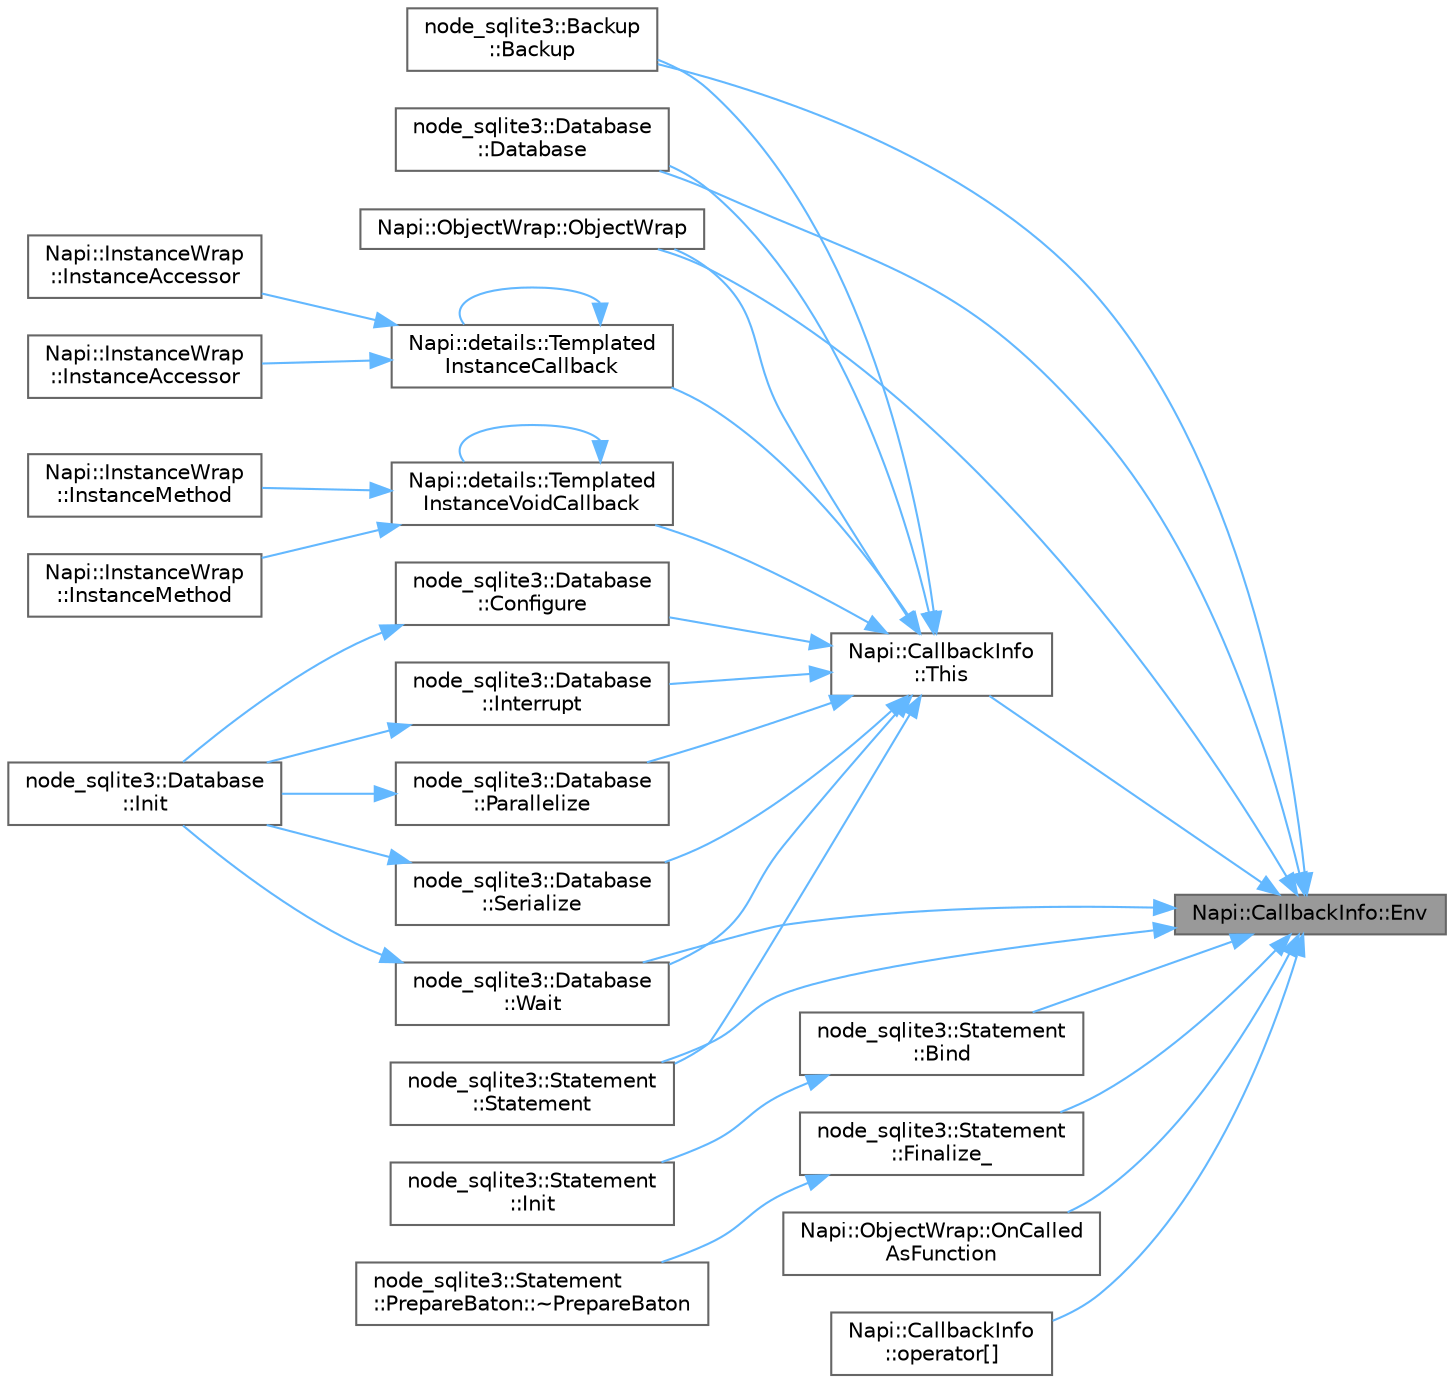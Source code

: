 digraph "Napi::CallbackInfo::Env"
{
 // LATEX_PDF_SIZE
  bgcolor="transparent";
  edge [fontname=Helvetica,fontsize=10,labelfontname=Helvetica,labelfontsize=10];
  node [fontname=Helvetica,fontsize=10,shape=box,height=0.2,width=0.4];
  rankdir="RL";
  Node1 [id="Node000001",label="Napi::CallbackInfo::Env",height=0.2,width=0.4,color="gray40", fillcolor="grey60", style="filled", fontcolor="black",tooltip=" "];
  Node1 -> Node2 [id="edge35_Node000001_Node000002",dir="back",color="steelblue1",style="solid",tooltip=" "];
  Node2 [id="Node000002",label="node_sqlite3::Backup\l::Backup",height=0.2,width=0.4,color="grey40", fillcolor="white", style="filled",URL="$classnode__sqlite3_1_1_backup.html#a2f7c7f434b24b3f36f1f6aa9b3ef1fbc",tooltip=" "];
  Node1 -> Node3 [id="edge36_Node000001_Node000003",dir="back",color="steelblue1",style="solid",tooltip=" "];
  Node3 [id="Node000003",label="node_sqlite3::Statement\l::Bind",height=0.2,width=0.4,color="grey40", fillcolor="white", style="filled",URL="$classnode__sqlite3_1_1_statement.html#a3329249cd95736fe74f2ae1ff6e846ec",tooltip=" "];
  Node3 -> Node4 [id="edge37_Node000003_Node000004",dir="back",color="steelblue1",style="solid",tooltip=" "];
  Node4 [id="Node000004",label="node_sqlite3::Statement\l::Init",height=0.2,width=0.4,color="grey40", fillcolor="white", style="filled",URL="$classnode__sqlite3_1_1_statement.html#a167e7038d13728bab030a8206472b6ec",tooltip=" "];
  Node1 -> Node5 [id="edge38_Node000001_Node000005",dir="back",color="steelblue1",style="solid",tooltip=" "];
  Node5 [id="Node000005",label="node_sqlite3::Database\l::Database",height=0.2,width=0.4,color="grey40", fillcolor="white", style="filled",URL="$classnode__sqlite3_1_1_database.html#a33295029bca0f77a5c17ea4ce7b009f2",tooltip=" "];
  Node1 -> Node6 [id="edge39_Node000001_Node000006",dir="back",color="steelblue1",style="solid",tooltip=" "];
  Node6 [id="Node000006",label="node_sqlite3::Statement\l::Finalize_",height=0.2,width=0.4,color="grey40", fillcolor="white", style="filled",URL="$classnode__sqlite3_1_1_statement.html#a7847c358d0e0f28b4e512a6e827b34b4",tooltip=" "];
  Node6 -> Node7 [id="edge40_Node000006_Node000007",dir="back",color="steelblue1",style="solid",tooltip=" "];
  Node7 [id="Node000007",label="node_sqlite3::Statement\l::PrepareBaton::~PrepareBaton",height=0.2,width=0.4,color="grey40", fillcolor="white", style="filled",URL="$structnode__sqlite3_1_1_statement_1_1_prepare_baton.html#ae11323bd2d44cdb52c92cd59a2c49e68",tooltip=" "];
  Node1 -> Node8 [id="edge41_Node000001_Node000008",dir="back",color="steelblue1",style="solid",tooltip=" "];
  Node8 [id="Node000008",label="Napi::ObjectWrap::ObjectWrap",height=0.2,width=0.4,color="grey40", fillcolor="white", style="filled",URL="$class_napi_1_1_object_wrap.html#a35f8944fffb4205baf1d88fafccf102c",tooltip=" "];
  Node1 -> Node9 [id="edge42_Node000001_Node000009",dir="back",color="steelblue1",style="solid",tooltip=" "];
  Node9 [id="Node000009",label="Napi::ObjectWrap::OnCalled\lAsFunction",height=0.2,width=0.4,color="grey40", fillcolor="white", style="filled",URL="$class_napi_1_1_object_wrap.html#a08581d4e6b4614790b4bc751f894ad50",tooltip=" "];
  Node1 -> Node10 [id="edge43_Node000001_Node000010",dir="back",color="steelblue1",style="solid",tooltip=" "];
  Node10 [id="Node000010",label="Napi::CallbackInfo\l::operator[]",height=0.2,width=0.4,color="grey40", fillcolor="white", style="filled",URL="$class_napi_1_1_callback_info.html#a4d256a32c92397b7a8216f9303aa6556",tooltip=" "];
  Node1 -> Node11 [id="edge44_Node000001_Node000011",dir="back",color="steelblue1",style="solid",tooltip=" "];
  Node11 [id="Node000011",label="node_sqlite3::Statement\l::Statement",height=0.2,width=0.4,color="grey40", fillcolor="white", style="filled",URL="$classnode__sqlite3_1_1_statement.html#a44a25df6ae24c70d0a13279687113666",tooltip=" "];
  Node1 -> Node12 [id="edge45_Node000001_Node000012",dir="back",color="steelblue1",style="solid",tooltip=" "];
  Node12 [id="Node000012",label="Napi::CallbackInfo\l::This",height=0.2,width=0.4,color="grey40", fillcolor="white", style="filled",URL="$class_napi_1_1_callback_info.html#a216112c90346f2d3701b2d8cc14591c9",tooltip=" "];
  Node12 -> Node2 [id="edge46_Node000012_Node000002",dir="back",color="steelblue1",style="solid",tooltip=" "];
  Node12 -> Node13 [id="edge47_Node000012_Node000013",dir="back",color="steelblue1",style="solid",tooltip=" "];
  Node13 [id="Node000013",label="node_sqlite3::Database\l::Configure",height=0.2,width=0.4,color="grey40", fillcolor="white", style="filled",URL="$classnode__sqlite3_1_1_database.html#a372193fc006b0ee71755c20d67e456fb",tooltip=" "];
  Node13 -> Node14 [id="edge48_Node000013_Node000014",dir="back",color="steelblue1",style="solid",tooltip=" "];
  Node14 [id="Node000014",label="node_sqlite3::Database\l::Init",height=0.2,width=0.4,color="grey40", fillcolor="white", style="filled",URL="$classnode__sqlite3_1_1_database.html#a74347e00418fa1cfcb9e18c694c7a612",tooltip=" "];
  Node12 -> Node5 [id="edge49_Node000012_Node000005",dir="back",color="steelblue1",style="solid",tooltip=" "];
  Node12 -> Node15 [id="edge50_Node000012_Node000015",dir="back",color="steelblue1",style="solid",tooltip=" "];
  Node15 [id="Node000015",label="node_sqlite3::Database\l::Interrupt",height=0.2,width=0.4,color="grey40", fillcolor="white", style="filled",URL="$classnode__sqlite3_1_1_database.html#a3e034b41857b837fe55ba2b8757e4ad8",tooltip=" "];
  Node15 -> Node14 [id="edge51_Node000015_Node000014",dir="back",color="steelblue1",style="solid",tooltip=" "];
  Node12 -> Node8 [id="edge52_Node000012_Node000008",dir="back",color="steelblue1",style="solid",tooltip=" "];
  Node12 -> Node16 [id="edge53_Node000012_Node000016",dir="back",color="steelblue1",style="solid",tooltip=" "];
  Node16 [id="Node000016",label="node_sqlite3::Database\l::Parallelize",height=0.2,width=0.4,color="grey40", fillcolor="white", style="filled",URL="$classnode__sqlite3_1_1_database.html#a8c460e051020a07441f6050e60f6e85c",tooltip=" "];
  Node16 -> Node14 [id="edge54_Node000016_Node000014",dir="back",color="steelblue1",style="solid",tooltip=" "];
  Node12 -> Node17 [id="edge55_Node000012_Node000017",dir="back",color="steelblue1",style="solid",tooltip=" "];
  Node17 [id="Node000017",label="node_sqlite3::Database\l::Serialize",height=0.2,width=0.4,color="grey40", fillcolor="white", style="filled",URL="$classnode__sqlite3_1_1_database.html#adbd994e24d26b4118973a7e29097dae6",tooltip=" "];
  Node17 -> Node14 [id="edge56_Node000017_Node000014",dir="back",color="steelblue1",style="solid",tooltip=" "];
  Node12 -> Node11 [id="edge57_Node000012_Node000011",dir="back",color="steelblue1",style="solid",tooltip=" "];
  Node12 -> Node18 [id="edge58_Node000012_Node000018",dir="back",color="steelblue1",style="solid",tooltip=" "];
  Node18 [id="Node000018",label="Napi::details::Templated\lInstanceCallback",height=0.2,width=0.4,color="grey40", fillcolor="white", style="filled",URL="$namespace_napi_1_1details.html#af616a966dd94b3cb1272bc7864623eba",tooltip=" "];
  Node18 -> Node19 [id="edge59_Node000018_Node000019",dir="back",color="steelblue1",style="solid",tooltip=" "];
  Node19 [id="Node000019",label="Napi::InstanceWrap\l::InstanceAccessor",height=0.2,width=0.4,color="grey40", fillcolor="white", style="filled",URL="$class_napi_1_1_instance_wrap.html#a393883f6685da45e82ec1ae79bdec19d",tooltip=" "];
  Node18 -> Node20 [id="edge60_Node000018_Node000020",dir="back",color="steelblue1",style="solid",tooltip=" "];
  Node20 [id="Node000020",label="Napi::InstanceWrap\l::InstanceAccessor",height=0.2,width=0.4,color="grey40", fillcolor="white", style="filled",URL="$class_napi_1_1_instance_wrap.html#adca0f4d098e7b41199b4ecd60d3a66a0",tooltip=" "];
  Node18 -> Node18 [id="edge61_Node000018_Node000018",dir="back",color="steelblue1",style="solid",tooltip=" "];
  Node12 -> Node21 [id="edge62_Node000012_Node000021",dir="back",color="steelblue1",style="solid",tooltip=" "];
  Node21 [id="Node000021",label="Napi::details::Templated\lInstanceVoidCallback",height=0.2,width=0.4,color="grey40", fillcolor="white", style="filled",URL="$namespace_napi_1_1details.html#aa75f927fdfd3fcb5ca56c8fdc83b3017",tooltip=" "];
  Node21 -> Node22 [id="edge63_Node000021_Node000022",dir="back",color="steelblue1",style="solid",tooltip=" "];
  Node22 [id="Node000022",label="Napi::InstanceWrap\l::InstanceMethod",height=0.2,width=0.4,color="grey40", fillcolor="white", style="filled",URL="$class_napi_1_1_instance_wrap.html#acf3b9ad6a732e6ff224dca4c5503175c",tooltip=" "];
  Node21 -> Node23 [id="edge64_Node000021_Node000023",dir="back",color="steelblue1",style="solid",tooltip=" "];
  Node23 [id="Node000023",label="Napi::InstanceWrap\l::InstanceMethod",height=0.2,width=0.4,color="grey40", fillcolor="white", style="filled",URL="$class_napi_1_1_instance_wrap.html#a045fb0fb543ac0621b09b7f3adc0d621",tooltip=" "];
  Node21 -> Node21 [id="edge65_Node000021_Node000021",dir="back",color="steelblue1",style="solid",tooltip=" "];
  Node12 -> Node24 [id="edge66_Node000012_Node000024",dir="back",color="steelblue1",style="solid",tooltip=" "];
  Node24 [id="Node000024",label="node_sqlite3::Database\l::Wait",height=0.2,width=0.4,color="grey40", fillcolor="white", style="filled",URL="$classnode__sqlite3_1_1_database.html#ad0ac82300cc104682201f24ce0735b7a",tooltip=" "];
  Node24 -> Node14 [id="edge67_Node000024_Node000014",dir="back",color="steelblue1",style="solid",tooltip=" "];
  Node1 -> Node24 [id="edge68_Node000001_Node000024",dir="back",color="steelblue1",style="solid",tooltip=" "];
}
